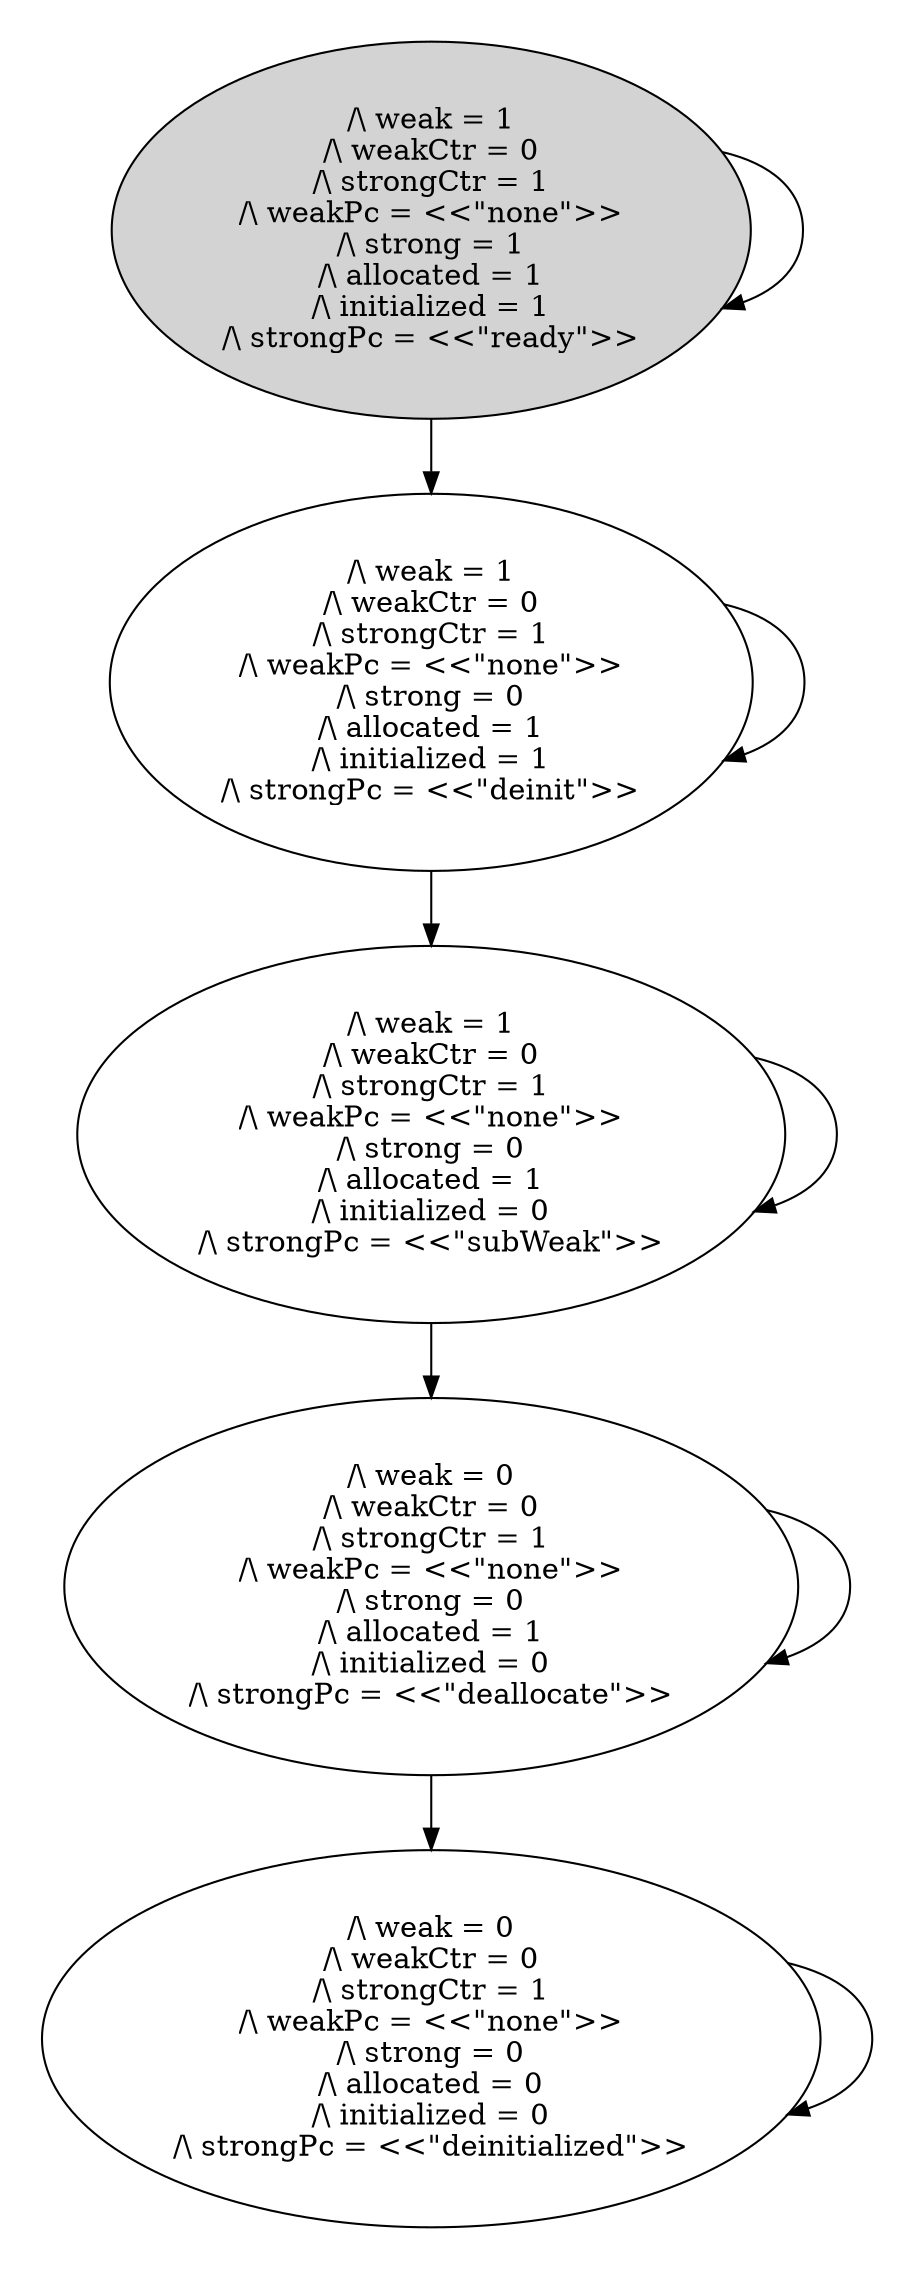 strict digraph DiskGraph {
nodesep=0.35;
subgraph cluster_graph {
color="white";
-6973773435117654495 [label="/\\ weak = 1\n/\\ weakCtr = 0\n/\\ strongCtr = 1\n/\\ weakPc = <<\"none\">>\n/\\ strong = 1\n/\\ allocated = 1\n/\\ initialized = 1\n/\\ strongPc = <<\"ready\">>",style = filled]
-6973773435117654495 -> -2988752816431135645 [label="",color="black",fontcolor="black"];
-2988752816431135645 [label="/\\ weak = 1\n/\\ weakCtr = 0\n/\\ strongCtr = 1\n/\\ weakPc = <<\"none\">>\n/\\ strong = 0\n/\\ allocated = 1\n/\\ initialized = 1\n/\\ strongPc = <<\"deinit\">>"];
-6973773435117654495 -> -6973773435117654495 [label="",color="black",fontcolor="black"];
-2988752816431135645 -> -5486833211561976656 [label="",color="black",fontcolor="black"];
-5486833211561976656 [label="/\\ weak = 1\n/\\ weakCtr = 0\n/\\ strongCtr = 1\n/\\ weakPc = <<\"none\">>\n/\\ strong = 0\n/\\ allocated = 1\n/\\ initialized = 0\n/\\ strongPc = <<\"subWeak\">>"];
-2988752816431135645 -> -2988752816431135645 [label="",color="black",fontcolor="black"];
-5486833211561976656 -> -576548152601975219 [label="",color="black",fontcolor="black"];
-576548152601975219 [label="/\\ weak = 0\n/\\ weakCtr = 0\n/\\ strongCtr = 1\n/\\ weakPc = <<\"none\">>\n/\\ strong = 0\n/\\ allocated = 1\n/\\ initialized = 0\n/\\ strongPc = <<\"deallocate\">>"];
-5486833211561976656 -> -5486833211561976656 [label="",color="black",fontcolor="black"];
-576548152601975219 -> 403334766286510968 [label="",color="black",fontcolor="black"];
403334766286510968 [label="/\\ weak = 0\n/\\ weakCtr = 0\n/\\ strongCtr = 1\n/\\ weakPc = <<\"none\">>\n/\\ strong = 0\n/\\ allocated = 0\n/\\ initialized = 0\n/\\ strongPc = <<\"deinitialized\">>"];
-576548152601975219 -> -576548152601975219 [label="",color="black",fontcolor="black"];
403334766286510968 -> 403334766286510968 [label="",color="black",fontcolor="black"];
{rank = same; -6973773435117654495;}
{rank = same; -2988752816431135645;}
{rank = same; -5486833211561976656;}
{rank = same; -576548152601975219;}
{rank = same; 403334766286510968;}
}
}